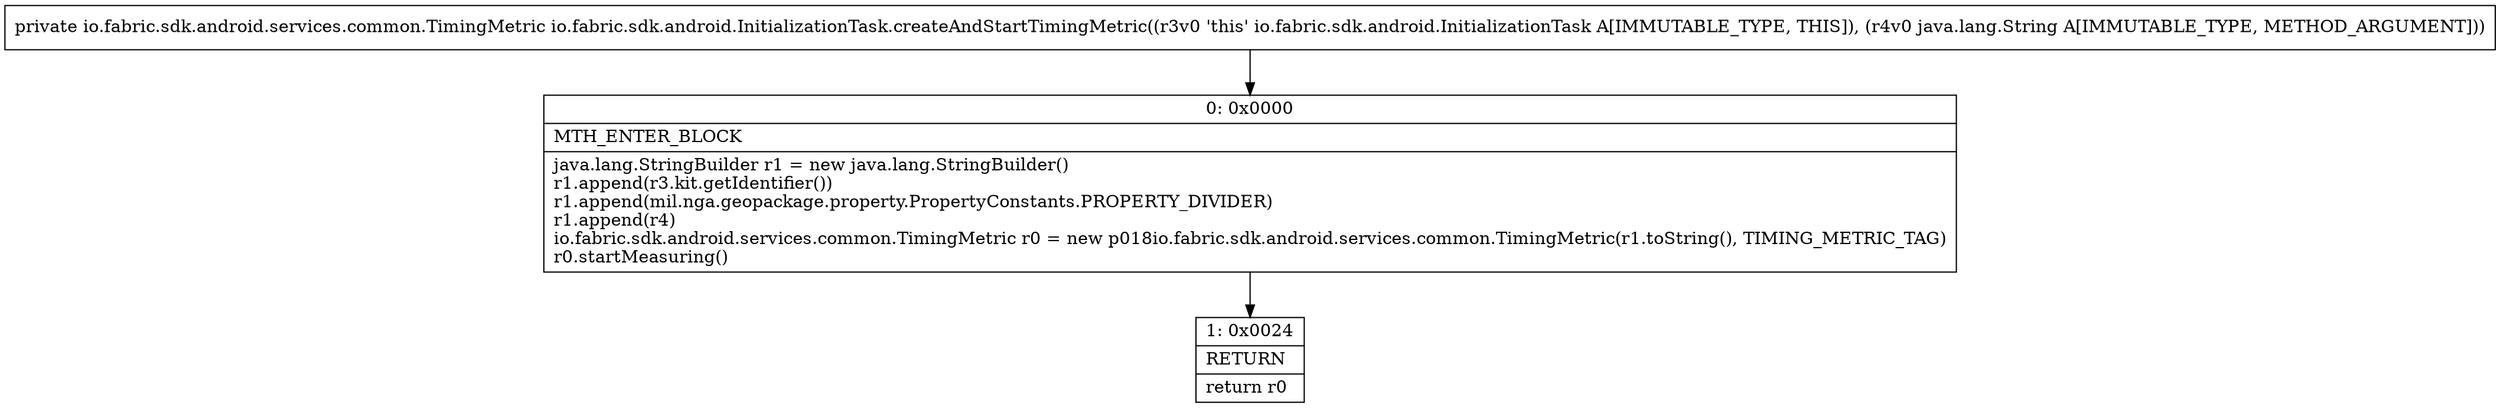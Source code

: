 digraph "CFG forio.fabric.sdk.android.InitializationTask.createAndStartTimingMetric(Ljava\/lang\/String;)Lio\/fabric\/sdk\/android\/services\/common\/TimingMetric;" {
Node_0 [shape=record,label="{0\:\ 0x0000|MTH_ENTER_BLOCK\l|java.lang.StringBuilder r1 = new java.lang.StringBuilder()\lr1.append(r3.kit.getIdentifier())\lr1.append(mil.nga.geopackage.property.PropertyConstants.PROPERTY_DIVIDER)\lr1.append(r4)\lio.fabric.sdk.android.services.common.TimingMetric r0 = new p018io.fabric.sdk.android.services.common.TimingMetric(r1.toString(), TIMING_METRIC_TAG)\lr0.startMeasuring()\l}"];
Node_1 [shape=record,label="{1\:\ 0x0024|RETURN\l|return r0\l}"];
MethodNode[shape=record,label="{private io.fabric.sdk.android.services.common.TimingMetric io.fabric.sdk.android.InitializationTask.createAndStartTimingMetric((r3v0 'this' io.fabric.sdk.android.InitializationTask A[IMMUTABLE_TYPE, THIS]), (r4v0 java.lang.String A[IMMUTABLE_TYPE, METHOD_ARGUMENT])) }"];
MethodNode -> Node_0;
Node_0 -> Node_1;
}

